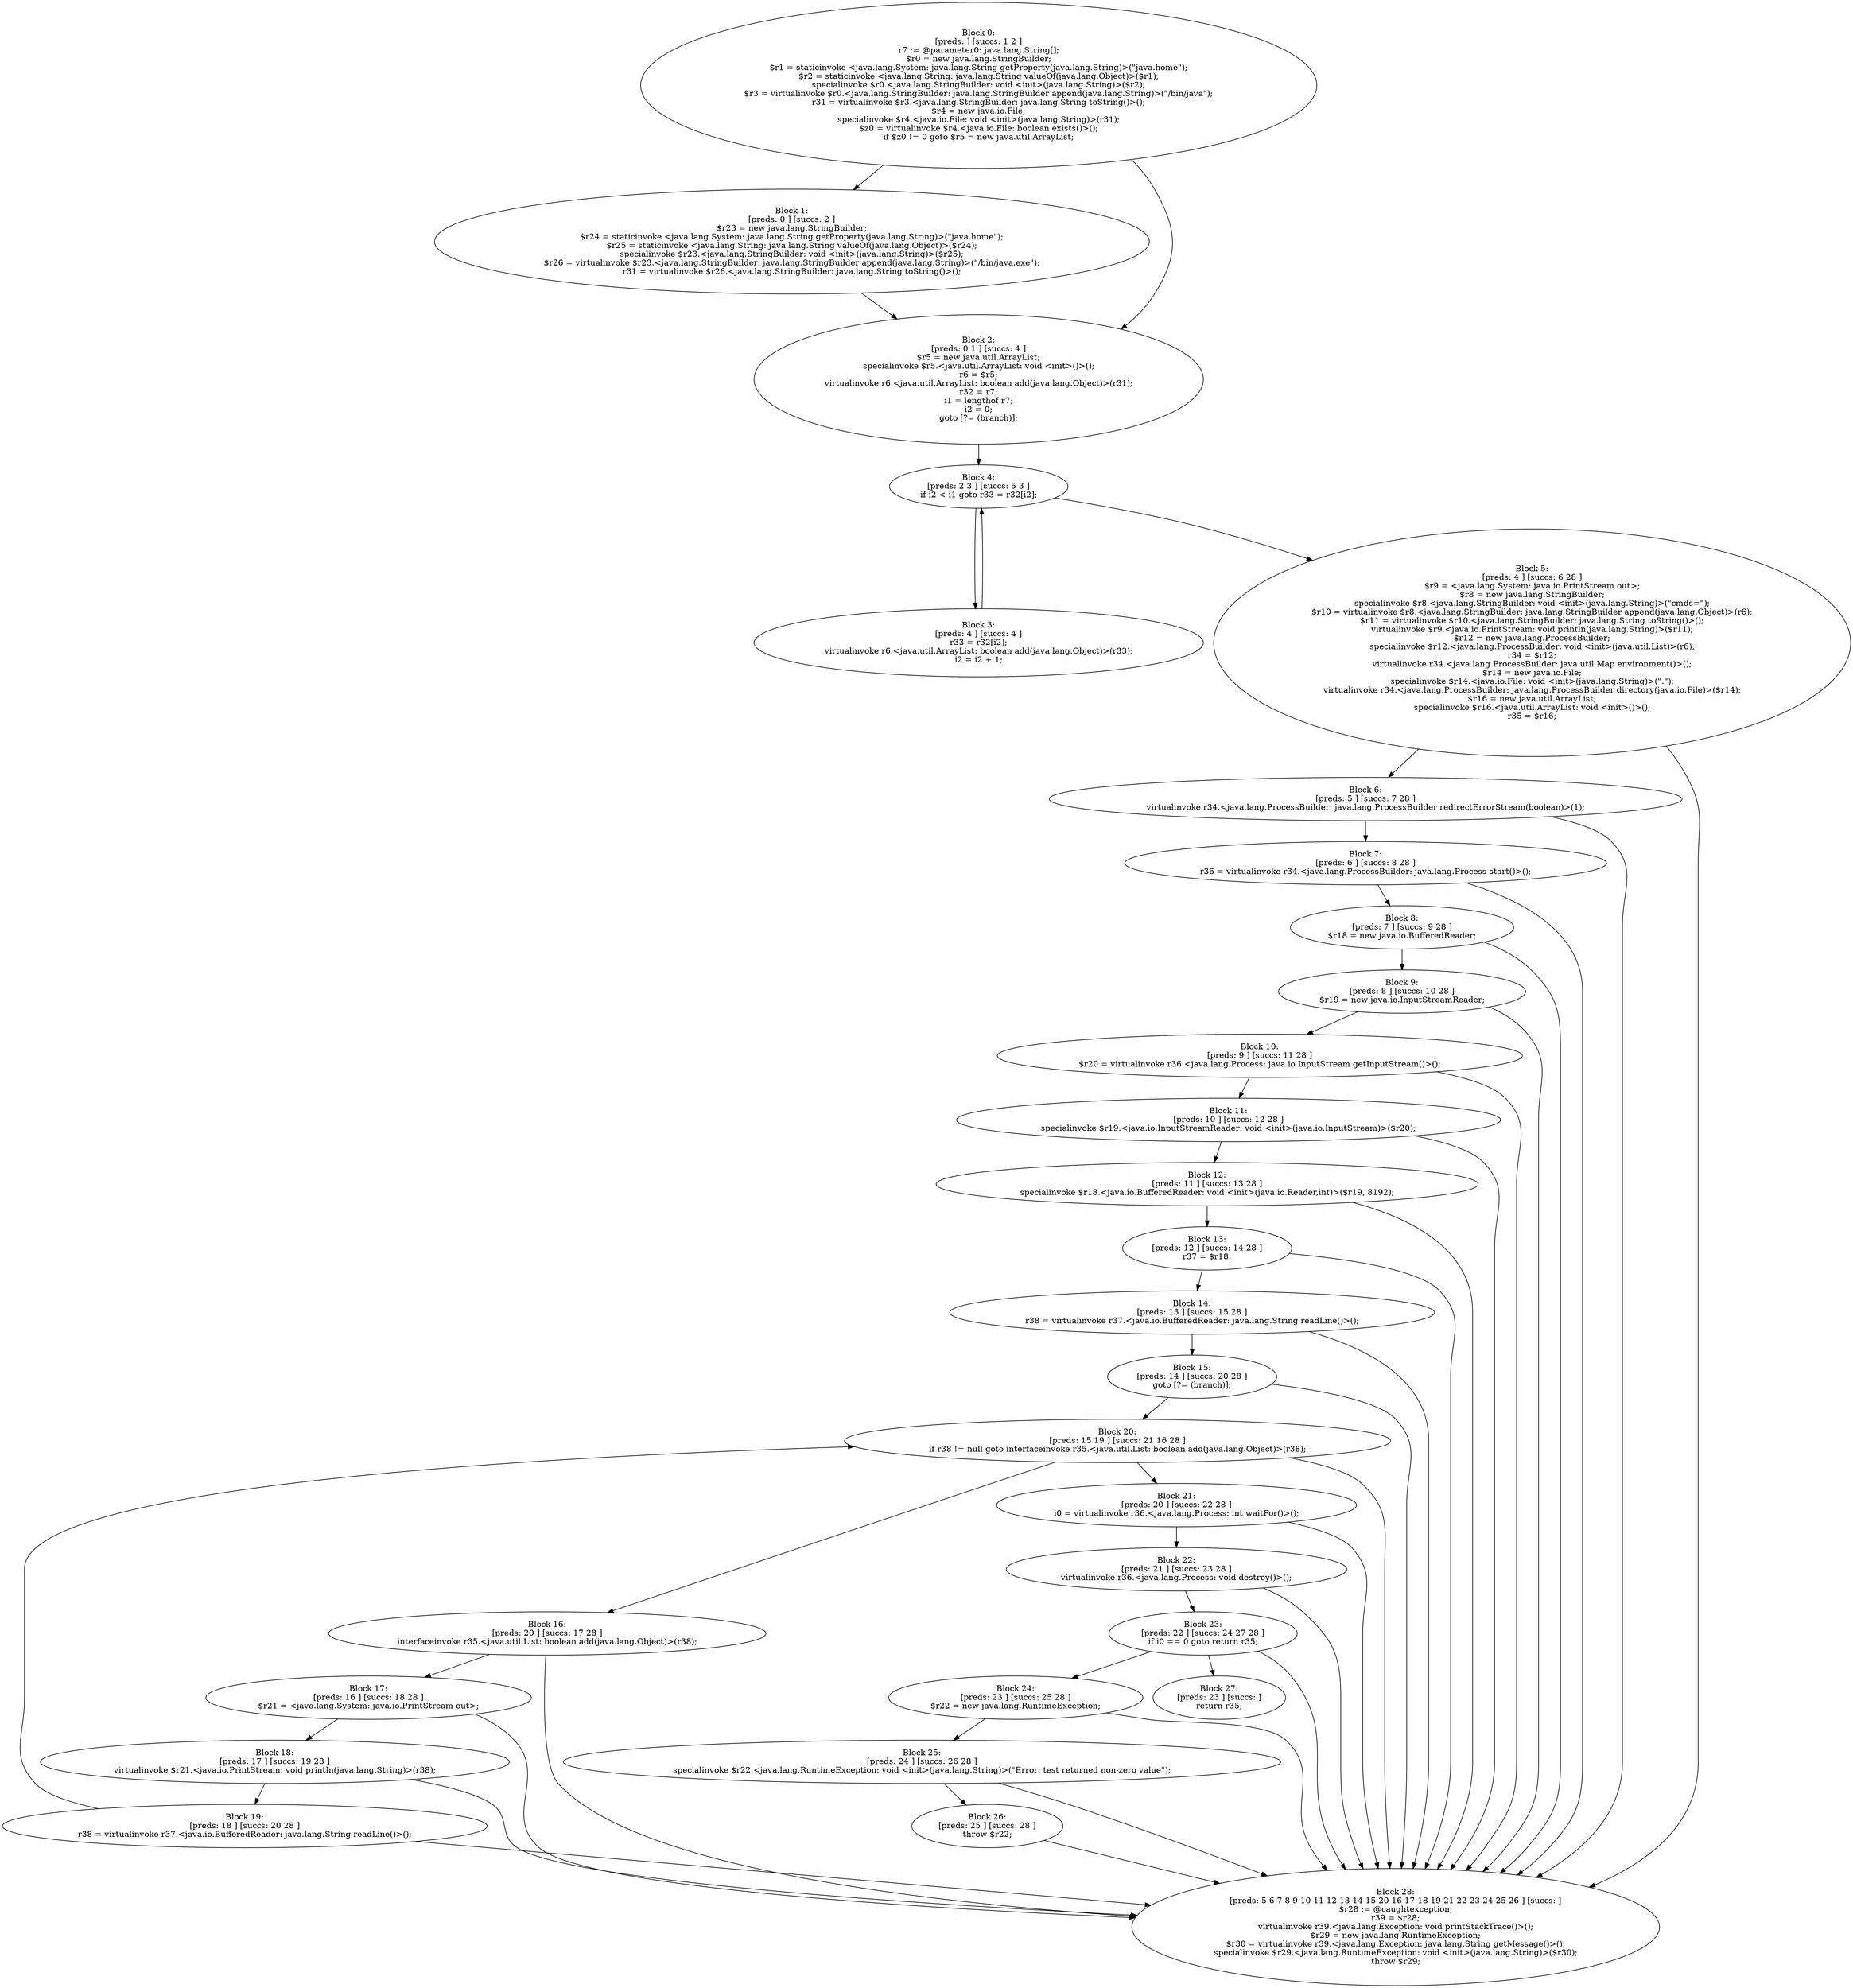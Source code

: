 digraph "unitGraph" {
    "Block 0:
[preds: ] [succs: 1 2 ]
r7 := @parameter0: java.lang.String[];
$r0 = new java.lang.StringBuilder;
$r1 = staticinvoke <java.lang.System: java.lang.String getProperty(java.lang.String)>(\"java.home\");
$r2 = staticinvoke <java.lang.String: java.lang.String valueOf(java.lang.Object)>($r1);
specialinvoke $r0.<java.lang.StringBuilder: void <init>(java.lang.String)>($r2);
$r3 = virtualinvoke $r0.<java.lang.StringBuilder: java.lang.StringBuilder append(java.lang.String)>(\"/bin/java\");
r31 = virtualinvoke $r3.<java.lang.StringBuilder: java.lang.String toString()>();
$r4 = new java.io.File;
specialinvoke $r4.<java.io.File: void <init>(java.lang.String)>(r31);
$z0 = virtualinvoke $r4.<java.io.File: boolean exists()>();
if $z0 != 0 goto $r5 = new java.util.ArrayList;
"
    "Block 1:
[preds: 0 ] [succs: 2 ]
$r23 = new java.lang.StringBuilder;
$r24 = staticinvoke <java.lang.System: java.lang.String getProperty(java.lang.String)>(\"java.home\");
$r25 = staticinvoke <java.lang.String: java.lang.String valueOf(java.lang.Object)>($r24);
specialinvoke $r23.<java.lang.StringBuilder: void <init>(java.lang.String)>($r25);
$r26 = virtualinvoke $r23.<java.lang.StringBuilder: java.lang.StringBuilder append(java.lang.String)>(\"/bin/java.exe\");
r31 = virtualinvoke $r26.<java.lang.StringBuilder: java.lang.String toString()>();
"
    "Block 2:
[preds: 0 1 ] [succs: 4 ]
$r5 = new java.util.ArrayList;
specialinvoke $r5.<java.util.ArrayList: void <init>()>();
r6 = $r5;
virtualinvoke r6.<java.util.ArrayList: boolean add(java.lang.Object)>(r31);
r32 = r7;
i1 = lengthof r7;
i2 = 0;
goto [?= (branch)];
"
    "Block 3:
[preds: 4 ] [succs: 4 ]
r33 = r32[i2];
virtualinvoke r6.<java.util.ArrayList: boolean add(java.lang.Object)>(r33);
i2 = i2 + 1;
"
    "Block 4:
[preds: 2 3 ] [succs: 5 3 ]
if i2 < i1 goto r33 = r32[i2];
"
    "Block 5:
[preds: 4 ] [succs: 6 28 ]
$r9 = <java.lang.System: java.io.PrintStream out>;
$r8 = new java.lang.StringBuilder;
specialinvoke $r8.<java.lang.StringBuilder: void <init>(java.lang.String)>(\"cmds=\");
$r10 = virtualinvoke $r8.<java.lang.StringBuilder: java.lang.StringBuilder append(java.lang.Object)>(r6);
$r11 = virtualinvoke $r10.<java.lang.StringBuilder: java.lang.String toString()>();
virtualinvoke $r9.<java.io.PrintStream: void println(java.lang.String)>($r11);
$r12 = new java.lang.ProcessBuilder;
specialinvoke $r12.<java.lang.ProcessBuilder: void <init>(java.util.List)>(r6);
r34 = $r12;
virtualinvoke r34.<java.lang.ProcessBuilder: java.util.Map environment()>();
$r14 = new java.io.File;
specialinvoke $r14.<java.io.File: void <init>(java.lang.String)>(\".\");
virtualinvoke r34.<java.lang.ProcessBuilder: java.lang.ProcessBuilder directory(java.io.File)>($r14);
$r16 = new java.util.ArrayList;
specialinvoke $r16.<java.util.ArrayList: void <init>()>();
r35 = $r16;
"
    "Block 6:
[preds: 5 ] [succs: 7 28 ]
virtualinvoke r34.<java.lang.ProcessBuilder: java.lang.ProcessBuilder redirectErrorStream(boolean)>(1);
"
    "Block 7:
[preds: 6 ] [succs: 8 28 ]
r36 = virtualinvoke r34.<java.lang.ProcessBuilder: java.lang.Process start()>();
"
    "Block 8:
[preds: 7 ] [succs: 9 28 ]
$r18 = new java.io.BufferedReader;
"
    "Block 9:
[preds: 8 ] [succs: 10 28 ]
$r19 = new java.io.InputStreamReader;
"
    "Block 10:
[preds: 9 ] [succs: 11 28 ]
$r20 = virtualinvoke r36.<java.lang.Process: java.io.InputStream getInputStream()>();
"
    "Block 11:
[preds: 10 ] [succs: 12 28 ]
specialinvoke $r19.<java.io.InputStreamReader: void <init>(java.io.InputStream)>($r20);
"
    "Block 12:
[preds: 11 ] [succs: 13 28 ]
specialinvoke $r18.<java.io.BufferedReader: void <init>(java.io.Reader,int)>($r19, 8192);
"
    "Block 13:
[preds: 12 ] [succs: 14 28 ]
r37 = $r18;
"
    "Block 14:
[preds: 13 ] [succs: 15 28 ]
r38 = virtualinvoke r37.<java.io.BufferedReader: java.lang.String readLine()>();
"
    "Block 15:
[preds: 14 ] [succs: 20 28 ]
goto [?= (branch)];
"
    "Block 16:
[preds: 20 ] [succs: 17 28 ]
interfaceinvoke r35.<java.util.List: boolean add(java.lang.Object)>(r38);
"
    "Block 17:
[preds: 16 ] [succs: 18 28 ]
$r21 = <java.lang.System: java.io.PrintStream out>;
"
    "Block 18:
[preds: 17 ] [succs: 19 28 ]
virtualinvoke $r21.<java.io.PrintStream: void println(java.lang.String)>(r38);
"
    "Block 19:
[preds: 18 ] [succs: 20 28 ]
r38 = virtualinvoke r37.<java.io.BufferedReader: java.lang.String readLine()>();
"
    "Block 20:
[preds: 15 19 ] [succs: 21 16 28 ]
if r38 != null goto interfaceinvoke r35.<java.util.List: boolean add(java.lang.Object)>(r38);
"
    "Block 21:
[preds: 20 ] [succs: 22 28 ]
i0 = virtualinvoke r36.<java.lang.Process: int waitFor()>();
"
    "Block 22:
[preds: 21 ] [succs: 23 28 ]
virtualinvoke r36.<java.lang.Process: void destroy()>();
"
    "Block 23:
[preds: 22 ] [succs: 24 27 28 ]
if i0 == 0 goto return r35;
"
    "Block 24:
[preds: 23 ] [succs: 25 28 ]
$r22 = new java.lang.RuntimeException;
"
    "Block 25:
[preds: 24 ] [succs: 26 28 ]
specialinvoke $r22.<java.lang.RuntimeException: void <init>(java.lang.String)>(\"Error: test returned non-zero value\");
"
    "Block 26:
[preds: 25 ] [succs: 28 ]
throw $r22;
"
    "Block 27:
[preds: 23 ] [succs: ]
return r35;
"
    "Block 28:
[preds: 5 6 7 8 9 10 11 12 13 14 15 20 16 17 18 19 21 22 23 24 25 26 ] [succs: ]
$r28 := @caughtexception;
r39 = $r28;
virtualinvoke r39.<java.lang.Exception: void printStackTrace()>();
$r29 = new java.lang.RuntimeException;
$r30 = virtualinvoke r39.<java.lang.Exception: java.lang.String getMessage()>();
specialinvoke $r29.<java.lang.RuntimeException: void <init>(java.lang.String)>($r30);
throw $r29;
"
    "Block 0:
[preds: ] [succs: 1 2 ]
r7 := @parameter0: java.lang.String[];
$r0 = new java.lang.StringBuilder;
$r1 = staticinvoke <java.lang.System: java.lang.String getProperty(java.lang.String)>(\"java.home\");
$r2 = staticinvoke <java.lang.String: java.lang.String valueOf(java.lang.Object)>($r1);
specialinvoke $r0.<java.lang.StringBuilder: void <init>(java.lang.String)>($r2);
$r3 = virtualinvoke $r0.<java.lang.StringBuilder: java.lang.StringBuilder append(java.lang.String)>(\"/bin/java\");
r31 = virtualinvoke $r3.<java.lang.StringBuilder: java.lang.String toString()>();
$r4 = new java.io.File;
specialinvoke $r4.<java.io.File: void <init>(java.lang.String)>(r31);
$z0 = virtualinvoke $r4.<java.io.File: boolean exists()>();
if $z0 != 0 goto $r5 = new java.util.ArrayList;
"->"Block 1:
[preds: 0 ] [succs: 2 ]
$r23 = new java.lang.StringBuilder;
$r24 = staticinvoke <java.lang.System: java.lang.String getProperty(java.lang.String)>(\"java.home\");
$r25 = staticinvoke <java.lang.String: java.lang.String valueOf(java.lang.Object)>($r24);
specialinvoke $r23.<java.lang.StringBuilder: void <init>(java.lang.String)>($r25);
$r26 = virtualinvoke $r23.<java.lang.StringBuilder: java.lang.StringBuilder append(java.lang.String)>(\"/bin/java.exe\");
r31 = virtualinvoke $r26.<java.lang.StringBuilder: java.lang.String toString()>();
";
    "Block 0:
[preds: ] [succs: 1 2 ]
r7 := @parameter0: java.lang.String[];
$r0 = new java.lang.StringBuilder;
$r1 = staticinvoke <java.lang.System: java.lang.String getProperty(java.lang.String)>(\"java.home\");
$r2 = staticinvoke <java.lang.String: java.lang.String valueOf(java.lang.Object)>($r1);
specialinvoke $r0.<java.lang.StringBuilder: void <init>(java.lang.String)>($r2);
$r3 = virtualinvoke $r0.<java.lang.StringBuilder: java.lang.StringBuilder append(java.lang.String)>(\"/bin/java\");
r31 = virtualinvoke $r3.<java.lang.StringBuilder: java.lang.String toString()>();
$r4 = new java.io.File;
specialinvoke $r4.<java.io.File: void <init>(java.lang.String)>(r31);
$z0 = virtualinvoke $r4.<java.io.File: boolean exists()>();
if $z0 != 0 goto $r5 = new java.util.ArrayList;
"->"Block 2:
[preds: 0 1 ] [succs: 4 ]
$r5 = new java.util.ArrayList;
specialinvoke $r5.<java.util.ArrayList: void <init>()>();
r6 = $r5;
virtualinvoke r6.<java.util.ArrayList: boolean add(java.lang.Object)>(r31);
r32 = r7;
i1 = lengthof r7;
i2 = 0;
goto [?= (branch)];
";
    "Block 1:
[preds: 0 ] [succs: 2 ]
$r23 = new java.lang.StringBuilder;
$r24 = staticinvoke <java.lang.System: java.lang.String getProperty(java.lang.String)>(\"java.home\");
$r25 = staticinvoke <java.lang.String: java.lang.String valueOf(java.lang.Object)>($r24);
specialinvoke $r23.<java.lang.StringBuilder: void <init>(java.lang.String)>($r25);
$r26 = virtualinvoke $r23.<java.lang.StringBuilder: java.lang.StringBuilder append(java.lang.String)>(\"/bin/java.exe\");
r31 = virtualinvoke $r26.<java.lang.StringBuilder: java.lang.String toString()>();
"->"Block 2:
[preds: 0 1 ] [succs: 4 ]
$r5 = new java.util.ArrayList;
specialinvoke $r5.<java.util.ArrayList: void <init>()>();
r6 = $r5;
virtualinvoke r6.<java.util.ArrayList: boolean add(java.lang.Object)>(r31);
r32 = r7;
i1 = lengthof r7;
i2 = 0;
goto [?= (branch)];
";
    "Block 2:
[preds: 0 1 ] [succs: 4 ]
$r5 = new java.util.ArrayList;
specialinvoke $r5.<java.util.ArrayList: void <init>()>();
r6 = $r5;
virtualinvoke r6.<java.util.ArrayList: boolean add(java.lang.Object)>(r31);
r32 = r7;
i1 = lengthof r7;
i2 = 0;
goto [?= (branch)];
"->"Block 4:
[preds: 2 3 ] [succs: 5 3 ]
if i2 < i1 goto r33 = r32[i2];
";
    "Block 3:
[preds: 4 ] [succs: 4 ]
r33 = r32[i2];
virtualinvoke r6.<java.util.ArrayList: boolean add(java.lang.Object)>(r33);
i2 = i2 + 1;
"->"Block 4:
[preds: 2 3 ] [succs: 5 3 ]
if i2 < i1 goto r33 = r32[i2];
";
    "Block 4:
[preds: 2 3 ] [succs: 5 3 ]
if i2 < i1 goto r33 = r32[i2];
"->"Block 5:
[preds: 4 ] [succs: 6 28 ]
$r9 = <java.lang.System: java.io.PrintStream out>;
$r8 = new java.lang.StringBuilder;
specialinvoke $r8.<java.lang.StringBuilder: void <init>(java.lang.String)>(\"cmds=\");
$r10 = virtualinvoke $r8.<java.lang.StringBuilder: java.lang.StringBuilder append(java.lang.Object)>(r6);
$r11 = virtualinvoke $r10.<java.lang.StringBuilder: java.lang.String toString()>();
virtualinvoke $r9.<java.io.PrintStream: void println(java.lang.String)>($r11);
$r12 = new java.lang.ProcessBuilder;
specialinvoke $r12.<java.lang.ProcessBuilder: void <init>(java.util.List)>(r6);
r34 = $r12;
virtualinvoke r34.<java.lang.ProcessBuilder: java.util.Map environment()>();
$r14 = new java.io.File;
specialinvoke $r14.<java.io.File: void <init>(java.lang.String)>(\".\");
virtualinvoke r34.<java.lang.ProcessBuilder: java.lang.ProcessBuilder directory(java.io.File)>($r14);
$r16 = new java.util.ArrayList;
specialinvoke $r16.<java.util.ArrayList: void <init>()>();
r35 = $r16;
";
    "Block 4:
[preds: 2 3 ] [succs: 5 3 ]
if i2 < i1 goto r33 = r32[i2];
"->"Block 3:
[preds: 4 ] [succs: 4 ]
r33 = r32[i2];
virtualinvoke r6.<java.util.ArrayList: boolean add(java.lang.Object)>(r33);
i2 = i2 + 1;
";
    "Block 5:
[preds: 4 ] [succs: 6 28 ]
$r9 = <java.lang.System: java.io.PrintStream out>;
$r8 = new java.lang.StringBuilder;
specialinvoke $r8.<java.lang.StringBuilder: void <init>(java.lang.String)>(\"cmds=\");
$r10 = virtualinvoke $r8.<java.lang.StringBuilder: java.lang.StringBuilder append(java.lang.Object)>(r6);
$r11 = virtualinvoke $r10.<java.lang.StringBuilder: java.lang.String toString()>();
virtualinvoke $r9.<java.io.PrintStream: void println(java.lang.String)>($r11);
$r12 = new java.lang.ProcessBuilder;
specialinvoke $r12.<java.lang.ProcessBuilder: void <init>(java.util.List)>(r6);
r34 = $r12;
virtualinvoke r34.<java.lang.ProcessBuilder: java.util.Map environment()>();
$r14 = new java.io.File;
specialinvoke $r14.<java.io.File: void <init>(java.lang.String)>(\".\");
virtualinvoke r34.<java.lang.ProcessBuilder: java.lang.ProcessBuilder directory(java.io.File)>($r14);
$r16 = new java.util.ArrayList;
specialinvoke $r16.<java.util.ArrayList: void <init>()>();
r35 = $r16;
"->"Block 6:
[preds: 5 ] [succs: 7 28 ]
virtualinvoke r34.<java.lang.ProcessBuilder: java.lang.ProcessBuilder redirectErrorStream(boolean)>(1);
";
    "Block 5:
[preds: 4 ] [succs: 6 28 ]
$r9 = <java.lang.System: java.io.PrintStream out>;
$r8 = new java.lang.StringBuilder;
specialinvoke $r8.<java.lang.StringBuilder: void <init>(java.lang.String)>(\"cmds=\");
$r10 = virtualinvoke $r8.<java.lang.StringBuilder: java.lang.StringBuilder append(java.lang.Object)>(r6);
$r11 = virtualinvoke $r10.<java.lang.StringBuilder: java.lang.String toString()>();
virtualinvoke $r9.<java.io.PrintStream: void println(java.lang.String)>($r11);
$r12 = new java.lang.ProcessBuilder;
specialinvoke $r12.<java.lang.ProcessBuilder: void <init>(java.util.List)>(r6);
r34 = $r12;
virtualinvoke r34.<java.lang.ProcessBuilder: java.util.Map environment()>();
$r14 = new java.io.File;
specialinvoke $r14.<java.io.File: void <init>(java.lang.String)>(\".\");
virtualinvoke r34.<java.lang.ProcessBuilder: java.lang.ProcessBuilder directory(java.io.File)>($r14);
$r16 = new java.util.ArrayList;
specialinvoke $r16.<java.util.ArrayList: void <init>()>();
r35 = $r16;
"->"Block 28:
[preds: 5 6 7 8 9 10 11 12 13 14 15 20 16 17 18 19 21 22 23 24 25 26 ] [succs: ]
$r28 := @caughtexception;
r39 = $r28;
virtualinvoke r39.<java.lang.Exception: void printStackTrace()>();
$r29 = new java.lang.RuntimeException;
$r30 = virtualinvoke r39.<java.lang.Exception: java.lang.String getMessage()>();
specialinvoke $r29.<java.lang.RuntimeException: void <init>(java.lang.String)>($r30);
throw $r29;
";
    "Block 6:
[preds: 5 ] [succs: 7 28 ]
virtualinvoke r34.<java.lang.ProcessBuilder: java.lang.ProcessBuilder redirectErrorStream(boolean)>(1);
"->"Block 7:
[preds: 6 ] [succs: 8 28 ]
r36 = virtualinvoke r34.<java.lang.ProcessBuilder: java.lang.Process start()>();
";
    "Block 6:
[preds: 5 ] [succs: 7 28 ]
virtualinvoke r34.<java.lang.ProcessBuilder: java.lang.ProcessBuilder redirectErrorStream(boolean)>(1);
"->"Block 28:
[preds: 5 6 7 8 9 10 11 12 13 14 15 20 16 17 18 19 21 22 23 24 25 26 ] [succs: ]
$r28 := @caughtexception;
r39 = $r28;
virtualinvoke r39.<java.lang.Exception: void printStackTrace()>();
$r29 = new java.lang.RuntimeException;
$r30 = virtualinvoke r39.<java.lang.Exception: java.lang.String getMessage()>();
specialinvoke $r29.<java.lang.RuntimeException: void <init>(java.lang.String)>($r30);
throw $r29;
";
    "Block 7:
[preds: 6 ] [succs: 8 28 ]
r36 = virtualinvoke r34.<java.lang.ProcessBuilder: java.lang.Process start()>();
"->"Block 8:
[preds: 7 ] [succs: 9 28 ]
$r18 = new java.io.BufferedReader;
";
    "Block 7:
[preds: 6 ] [succs: 8 28 ]
r36 = virtualinvoke r34.<java.lang.ProcessBuilder: java.lang.Process start()>();
"->"Block 28:
[preds: 5 6 7 8 9 10 11 12 13 14 15 20 16 17 18 19 21 22 23 24 25 26 ] [succs: ]
$r28 := @caughtexception;
r39 = $r28;
virtualinvoke r39.<java.lang.Exception: void printStackTrace()>();
$r29 = new java.lang.RuntimeException;
$r30 = virtualinvoke r39.<java.lang.Exception: java.lang.String getMessage()>();
specialinvoke $r29.<java.lang.RuntimeException: void <init>(java.lang.String)>($r30);
throw $r29;
";
    "Block 8:
[preds: 7 ] [succs: 9 28 ]
$r18 = new java.io.BufferedReader;
"->"Block 9:
[preds: 8 ] [succs: 10 28 ]
$r19 = new java.io.InputStreamReader;
";
    "Block 8:
[preds: 7 ] [succs: 9 28 ]
$r18 = new java.io.BufferedReader;
"->"Block 28:
[preds: 5 6 7 8 9 10 11 12 13 14 15 20 16 17 18 19 21 22 23 24 25 26 ] [succs: ]
$r28 := @caughtexception;
r39 = $r28;
virtualinvoke r39.<java.lang.Exception: void printStackTrace()>();
$r29 = new java.lang.RuntimeException;
$r30 = virtualinvoke r39.<java.lang.Exception: java.lang.String getMessage()>();
specialinvoke $r29.<java.lang.RuntimeException: void <init>(java.lang.String)>($r30);
throw $r29;
";
    "Block 9:
[preds: 8 ] [succs: 10 28 ]
$r19 = new java.io.InputStreamReader;
"->"Block 10:
[preds: 9 ] [succs: 11 28 ]
$r20 = virtualinvoke r36.<java.lang.Process: java.io.InputStream getInputStream()>();
";
    "Block 9:
[preds: 8 ] [succs: 10 28 ]
$r19 = new java.io.InputStreamReader;
"->"Block 28:
[preds: 5 6 7 8 9 10 11 12 13 14 15 20 16 17 18 19 21 22 23 24 25 26 ] [succs: ]
$r28 := @caughtexception;
r39 = $r28;
virtualinvoke r39.<java.lang.Exception: void printStackTrace()>();
$r29 = new java.lang.RuntimeException;
$r30 = virtualinvoke r39.<java.lang.Exception: java.lang.String getMessage()>();
specialinvoke $r29.<java.lang.RuntimeException: void <init>(java.lang.String)>($r30);
throw $r29;
";
    "Block 10:
[preds: 9 ] [succs: 11 28 ]
$r20 = virtualinvoke r36.<java.lang.Process: java.io.InputStream getInputStream()>();
"->"Block 11:
[preds: 10 ] [succs: 12 28 ]
specialinvoke $r19.<java.io.InputStreamReader: void <init>(java.io.InputStream)>($r20);
";
    "Block 10:
[preds: 9 ] [succs: 11 28 ]
$r20 = virtualinvoke r36.<java.lang.Process: java.io.InputStream getInputStream()>();
"->"Block 28:
[preds: 5 6 7 8 9 10 11 12 13 14 15 20 16 17 18 19 21 22 23 24 25 26 ] [succs: ]
$r28 := @caughtexception;
r39 = $r28;
virtualinvoke r39.<java.lang.Exception: void printStackTrace()>();
$r29 = new java.lang.RuntimeException;
$r30 = virtualinvoke r39.<java.lang.Exception: java.lang.String getMessage()>();
specialinvoke $r29.<java.lang.RuntimeException: void <init>(java.lang.String)>($r30);
throw $r29;
";
    "Block 11:
[preds: 10 ] [succs: 12 28 ]
specialinvoke $r19.<java.io.InputStreamReader: void <init>(java.io.InputStream)>($r20);
"->"Block 12:
[preds: 11 ] [succs: 13 28 ]
specialinvoke $r18.<java.io.BufferedReader: void <init>(java.io.Reader,int)>($r19, 8192);
";
    "Block 11:
[preds: 10 ] [succs: 12 28 ]
specialinvoke $r19.<java.io.InputStreamReader: void <init>(java.io.InputStream)>($r20);
"->"Block 28:
[preds: 5 6 7 8 9 10 11 12 13 14 15 20 16 17 18 19 21 22 23 24 25 26 ] [succs: ]
$r28 := @caughtexception;
r39 = $r28;
virtualinvoke r39.<java.lang.Exception: void printStackTrace()>();
$r29 = new java.lang.RuntimeException;
$r30 = virtualinvoke r39.<java.lang.Exception: java.lang.String getMessage()>();
specialinvoke $r29.<java.lang.RuntimeException: void <init>(java.lang.String)>($r30);
throw $r29;
";
    "Block 12:
[preds: 11 ] [succs: 13 28 ]
specialinvoke $r18.<java.io.BufferedReader: void <init>(java.io.Reader,int)>($r19, 8192);
"->"Block 13:
[preds: 12 ] [succs: 14 28 ]
r37 = $r18;
";
    "Block 12:
[preds: 11 ] [succs: 13 28 ]
specialinvoke $r18.<java.io.BufferedReader: void <init>(java.io.Reader,int)>($r19, 8192);
"->"Block 28:
[preds: 5 6 7 8 9 10 11 12 13 14 15 20 16 17 18 19 21 22 23 24 25 26 ] [succs: ]
$r28 := @caughtexception;
r39 = $r28;
virtualinvoke r39.<java.lang.Exception: void printStackTrace()>();
$r29 = new java.lang.RuntimeException;
$r30 = virtualinvoke r39.<java.lang.Exception: java.lang.String getMessage()>();
specialinvoke $r29.<java.lang.RuntimeException: void <init>(java.lang.String)>($r30);
throw $r29;
";
    "Block 13:
[preds: 12 ] [succs: 14 28 ]
r37 = $r18;
"->"Block 14:
[preds: 13 ] [succs: 15 28 ]
r38 = virtualinvoke r37.<java.io.BufferedReader: java.lang.String readLine()>();
";
    "Block 13:
[preds: 12 ] [succs: 14 28 ]
r37 = $r18;
"->"Block 28:
[preds: 5 6 7 8 9 10 11 12 13 14 15 20 16 17 18 19 21 22 23 24 25 26 ] [succs: ]
$r28 := @caughtexception;
r39 = $r28;
virtualinvoke r39.<java.lang.Exception: void printStackTrace()>();
$r29 = new java.lang.RuntimeException;
$r30 = virtualinvoke r39.<java.lang.Exception: java.lang.String getMessage()>();
specialinvoke $r29.<java.lang.RuntimeException: void <init>(java.lang.String)>($r30);
throw $r29;
";
    "Block 14:
[preds: 13 ] [succs: 15 28 ]
r38 = virtualinvoke r37.<java.io.BufferedReader: java.lang.String readLine()>();
"->"Block 15:
[preds: 14 ] [succs: 20 28 ]
goto [?= (branch)];
";
    "Block 14:
[preds: 13 ] [succs: 15 28 ]
r38 = virtualinvoke r37.<java.io.BufferedReader: java.lang.String readLine()>();
"->"Block 28:
[preds: 5 6 7 8 9 10 11 12 13 14 15 20 16 17 18 19 21 22 23 24 25 26 ] [succs: ]
$r28 := @caughtexception;
r39 = $r28;
virtualinvoke r39.<java.lang.Exception: void printStackTrace()>();
$r29 = new java.lang.RuntimeException;
$r30 = virtualinvoke r39.<java.lang.Exception: java.lang.String getMessage()>();
specialinvoke $r29.<java.lang.RuntimeException: void <init>(java.lang.String)>($r30);
throw $r29;
";
    "Block 15:
[preds: 14 ] [succs: 20 28 ]
goto [?= (branch)];
"->"Block 20:
[preds: 15 19 ] [succs: 21 16 28 ]
if r38 != null goto interfaceinvoke r35.<java.util.List: boolean add(java.lang.Object)>(r38);
";
    "Block 15:
[preds: 14 ] [succs: 20 28 ]
goto [?= (branch)];
"->"Block 28:
[preds: 5 6 7 8 9 10 11 12 13 14 15 20 16 17 18 19 21 22 23 24 25 26 ] [succs: ]
$r28 := @caughtexception;
r39 = $r28;
virtualinvoke r39.<java.lang.Exception: void printStackTrace()>();
$r29 = new java.lang.RuntimeException;
$r30 = virtualinvoke r39.<java.lang.Exception: java.lang.String getMessage()>();
specialinvoke $r29.<java.lang.RuntimeException: void <init>(java.lang.String)>($r30);
throw $r29;
";
    "Block 16:
[preds: 20 ] [succs: 17 28 ]
interfaceinvoke r35.<java.util.List: boolean add(java.lang.Object)>(r38);
"->"Block 17:
[preds: 16 ] [succs: 18 28 ]
$r21 = <java.lang.System: java.io.PrintStream out>;
";
    "Block 16:
[preds: 20 ] [succs: 17 28 ]
interfaceinvoke r35.<java.util.List: boolean add(java.lang.Object)>(r38);
"->"Block 28:
[preds: 5 6 7 8 9 10 11 12 13 14 15 20 16 17 18 19 21 22 23 24 25 26 ] [succs: ]
$r28 := @caughtexception;
r39 = $r28;
virtualinvoke r39.<java.lang.Exception: void printStackTrace()>();
$r29 = new java.lang.RuntimeException;
$r30 = virtualinvoke r39.<java.lang.Exception: java.lang.String getMessage()>();
specialinvoke $r29.<java.lang.RuntimeException: void <init>(java.lang.String)>($r30);
throw $r29;
";
    "Block 17:
[preds: 16 ] [succs: 18 28 ]
$r21 = <java.lang.System: java.io.PrintStream out>;
"->"Block 18:
[preds: 17 ] [succs: 19 28 ]
virtualinvoke $r21.<java.io.PrintStream: void println(java.lang.String)>(r38);
";
    "Block 17:
[preds: 16 ] [succs: 18 28 ]
$r21 = <java.lang.System: java.io.PrintStream out>;
"->"Block 28:
[preds: 5 6 7 8 9 10 11 12 13 14 15 20 16 17 18 19 21 22 23 24 25 26 ] [succs: ]
$r28 := @caughtexception;
r39 = $r28;
virtualinvoke r39.<java.lang.Exception: void printStackTrace()>();
$r29 = new java.lang.RuntimeException;
$r30 = virtualinvoke r39.<java.lang.Exception: java.lang.String getMessage()>();
specialinvoke $r29.<java.lang.RuntimeException: void <init>(java.lang.String)>($r30);
throw $r29;
";
    "Block 18:
[preds: 17 ] [succs: 19 28 ]
virtualinvoke $r21.<java.io.PrintStream: void println(java.lang.String)>(r38);
"->"Block 19:
[preds: 18 ] [succs: 20 28 ]
r38 = virtualinvoke r37.<java.io.BufferedReader: java.lang.String readLine()>();
";
    "Block 18:
[preds: 17 ] [succs: 19 28 ]
virtualinvoke $r21.<java.io.PrintStream: void println(java.lang.String)>(r38);
"->"Block 28:
[preds: 5 6 7 8 9 10 11 12 13 14 15 20 16 17 18 19 21 22 23 24 25 26 ] [succs: ]
$r28 := @caughtexception;
r39 = $r28;
virtualinvoke r39.<java.lang.Exception: void printStackTrace()>();
$r29 = new java.lang.RuntimeException;
$r30 = virtualinvoke r39.<java.lang.Exception: java.lang.String getMessage()>();
specialinvoke $r29.<java.lang.RuntimeException: void <init>(java.lang.String)>($r30);
throw $r29;
";
    "Block 19:
[preds: 18 ] [succs: 20 28 ]
r38 = virtualinvoke r37.<java.io.BufferedReader: java.lang.String readLine()>();
"->"Block 20:
[preds: 15 19 ] [succs: 21 16 28 ]
if r38 != null goto interfaceinvoke r35.<java.util.List: boolean add(java.lang.Object)>(r38);
";
    "Block 19:
[preds: 18 ] [succs: 20 28 ]
r38 = virtualinvoke r37.<java.io.BufferedReader: java.lang.String readLine()>();
"->"Block 28:
[preds: 5 6 7 8 9 10 11 12 13 14 15 20 16 17 18 19 21 22 23 24 25 26 ] [succs: ]
$r28 := @caughtexception;
r39 = $r28;
virtualinvoke r39.<java.lang.Exception: void printStackTrace()>();
$r29 = new java.lang.RuntimeException;
$r30 = virtualinvoke r39.<java.lang.Exception: java.lang.String getMessage()>();
specialinvoke $r29.<java.lang.RuntimeException: void <init>(java.lang.String)>($r30);
throw $r29;
";
    "Block 20:
[preds: 15 19 ] [succs: 21 16 28 ]
if r38 != null goto interfaceinvoke r35.<java.util.List: boolean add(java.lang.Object)>(r38);
"->"Block 21:
[preds: 20 ] [succs: 22 28 ]
i0 = virtualinvoke r36.<java.lang.Process: int waitFor()>();
";
    "Block 20:
[preds: 15 19 ] [succs: 21 16 28 ]
if r38 != null goto interfaceinvoke r35.<java.util.List: boolean add(java.lang.Object)>(r38);
"->"Block 16:
[preds: 20 ] [succs: 17 28 ]
interfaceinvoke r35.<java.util.List: boolean add(java.lang.Object)>(r38);
";
    "Block 20:
[preds: 15 19 ] [succs: 21 16 28 ]
if r38 != null goto interfaceinvoke r35.<java.util.List: boolean add(java.lang.Object)>(r38);
"->"Block 28:
[preds: 5 6 7 8 9 10 11 12 13 14 15 20 16 17 18 19 21 22 23 24 25 26 ] [succs: ]
$r28 := @caughtexception;
r39 = $r28;
virtualinvoke r39.<java.lang.Exception: void printStackTrace()>();
$r29 = new java.lang.RuntimeException;
$r30 = virtualinvoke r39.<java.lang.Exception: java.lang.String getMessage()>();
specialinvoke $r29.<java.lang.RuntimeException: void <init>(java.lang.String)>($r30);
throw $r29;
";
    "Block 21:
[preds: 20 ] [succs: 22 28 ]
i0 = virtualinvoke r36.<java.lang.Process: int waitFor()>();
"->"Block 22:
[preds: 21 ] [succs: 23 28 ]
virtualinvoke r36.<java.lang.Process: void destroy()>();
";
    "Block 21:
[preds: 20 ] [succs: 22 28 ]
i0 = virtualinvoke r36.<java.lang.Process: int waitFor()>();
"->"Block 28:
[preds: 5 6 7 8 9 10 11 12 13 14 15 20 16 17 18 19 21 22 23 24 25 26 ] [succs: ]
$r28 := @caughtexception;
r39 = $r28;
virtualinvoke r39.<java.lang.Exception: void printStackTrace()>();
$r29 = new java.lang.RuntimeException;
$r30 = virtualinvoke r39.<java.lang.Exception: java.lang.String getMessage()>();
specialinvoke $r29.<java.lang.RuntimeException: void <init>(java.lang.String)>($r30);
throw $r29;
";
    "Block 22:
[preds: 21 ] [succs: 23 28 ]
virtualinvoke r36.<java.lang.Process: void destroy()>();
"->"Block 23:
[preds: 22 ] [succs: 24 27 28 ]
if i0 == 0 goto return r35;
";
    "Block 22:
[preds: 21 ] [succs: 23 28 ]
virtualinvoke r36.<java.lang.Process: void destroy()>();
"->"Block 28:
[preds: 5 6 7 8 9 10 11 12 13 14 15 20 16 17 18 19 21 22 23 24 25 26 ] [succs: ]
$r28 := @caughtexception;
r39 = $r28;
virtualinvoke r39.<java.lang.Exception: void printStackTrace()>();
$r29 = new java.lang.RuntimeException;
$r30 = virtualinvoke r39.<java.lang.Exception: java.lang.String getMessage()>();
specialinvoke $r29.<java.lang.RuntimeException: void <init>(java.lang.String)>($r30);
throw $r29;
";
    "Block 23:
[preds: 22 ] [succs: 24 27 28 ]
if i0 == 0 goto return r35;
"->"Block 24:
[preds: 23 ] [succs: 25 28 ]
$r22 = new java.lang.RuntimeException;
";
    "Block 23:
[preds: 22 ] [succs: 24 27 28 ]
if i0 == 0 goto return r35;
"->"Block 27:
[preds: 23 ] [succs: ]
return r35;
";
    "Block 23:
[preds: 22 ] [succs: 24 27 28 ]
if i0 == 0 goto return r35;
"->"Block 28:
[preds: 5 6 7 8 9 10 11 12 13 14 15 20 16 17 18 19 21 22 23 24 25 26 ] [succs: ]
$r28 := @caughtexception;
r39 = $r28;
virtualinvoke r39.<java.lang.Exception: void printStackTrace()>();
$r29 = new java.lang.RuntimeException;
$r30 = virtualinvoke r39.<java.lang.Exception: java.lang.String getMessage()>();
specialinvoke $r29.<java.lang.RuntimeException: void <init>(java.lang.String)>($r30);
throw $r29;
";
    "Block 24:
[preds: 23 ] [succs: 25 28 ]
$r22 = new java.lang.RuntimeException;
"->"Block 25:
[preds: 24 ] [succs: 26 28 ]
specialinvoke $r22.<java.lang.RuntimeException: void <init>(java.lang.String)>(\"Error: test returned non-zero value\");
";
    "Block 24:
[preds: 23 ] [succs: 25 28 ]
$r22 = new java.lang.RuntimeException;
"->"Block 28:
[preds: 5 6 7 8 9 10 11 12 13 14 15 20 16 17 18 19 21 22 23 24 25 26 ] [succs: ]
$r28 := @caughtexception;
r39 = $r28;
virtualinvoke r39.<java.lang.Exception: void printStackTrace()>();
$r29 = new java.lang.RuntimeException;
$r30 = virtualinvoke r39.<java.lang.Exception: java.lang.String getMessage()>();
specialinvoke $r29.<java.lang.RuntimeException: void <init>(java.lang.String)>($r30);
throw $r29;
";
    "Block 25:
[preds: 24 ] [succs: 26 28 ]
specialinvoke $r22.<java.lang.RuntimeException: void <init>(java.lang.String)>(\"Error: test returned non-zero value\");
"->"Block 26:
[preds: 25 ] [succs: 28 ]
throw $r22;
";
    "Block 25:
[preds: 24 ] [succs: 26 28 ]
specialinvoke $r22.<java.lang.RuntimeException: void <init>(java.lang.String)>(\"Error: test returned non-zero value\");
"->"Block 28:
[preds: 5 6 7 8 9 10 11 12 13 14 15 20 16 17 18 19 21 22 23 24 25 26 ] [succs: ]
$r28 := @caughtexception;
r39 = $r28;
virtualinvoke r39.<java.lang.Exception: void printStackTrace()>();
$r29 = new java.lang.RuntimeException;
$r30 = virtualinvoke r39.<java.lang.Exception: java.lang.String getMessage()>();
specialinvoke $r29.<java.lang.RuntimeException: void <init>(java.lang.String)>($r30);
throw $r29;
";
    "Block 26:
[preds: 25 ] [succs: 28 ]
throw $r22;
"->"Block 28:
[preds: 5 6 7 8 9 10 11 12 13 14 15 20 16 17 18 19 21 22 23 24 25 26 ] [succs: ]
$r28 := @caughtexception;
r39 = $r28;
virtualinvoke r39.<java.lang.Exception: void printStackTrace()>();
$r29 = new java.lang.RuntimeException;
$r30 = virtualinvoke r39.<java.lang.Exception: java.lang.String getMessage()>();
specialinvoke $r29.<java.lang.RuntimeException: void <init>(java.lang.String)>($r30);
throw $r29;
";
}
